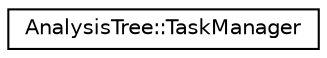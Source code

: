 digraph "Graphical Class Hierarchy"
{
  edge [fontname="Helvetica",fontsize="10",labelfontname="Helvetica",labelfontsize="10"];
  node [fontname="Helvetica",fontsize="10",shape=record];
  rankdir="LR";
  Node1 [label="AnalysisTree::TaskManager",height=0.2,width=0.4,color="black", fillcolor="white", style="filled",URL="$d2/d83/classAnalysisTree_1_1TaskManager.html"];
}
